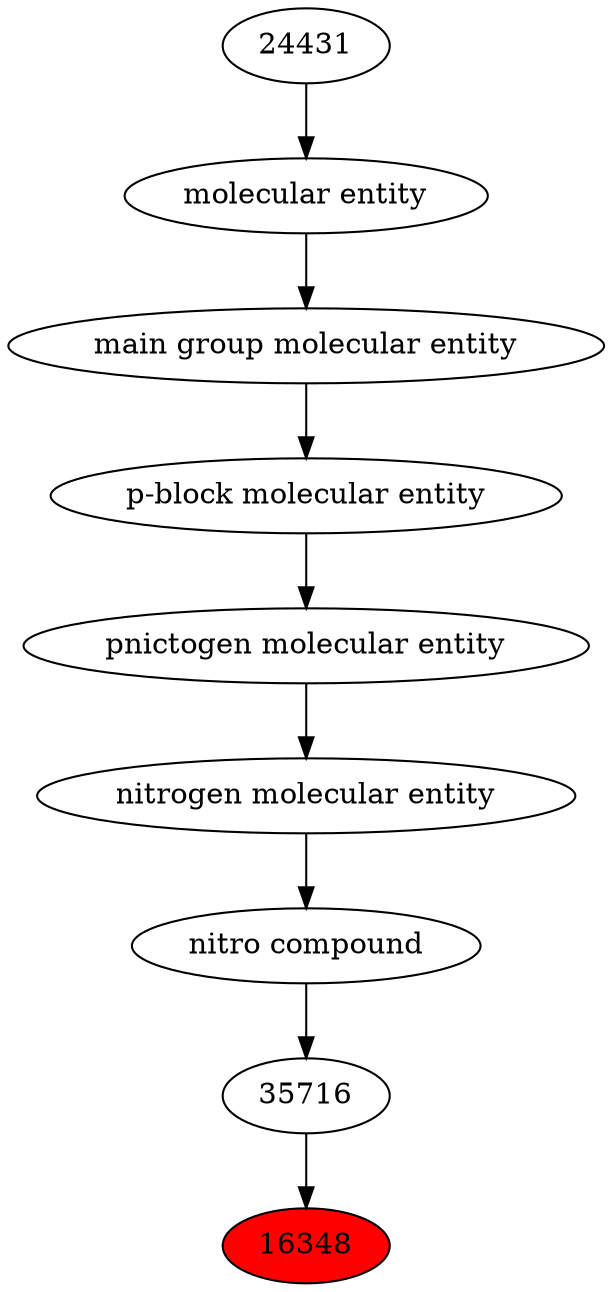 digraph tree{ 
16348 [label="16348" fillcolor=red style=filled]
35716 -> 16348
35716 [label="35716"]
35715 -> 35716
35715 [label="nitro compound"]
51143 -> 35715
51143 [label="nitrogen molecular entity"]
33302 -> 51143
33302 [label="pnictogen molecular entity"]
33675 -> 33302
33675 [label="p-block molecular entity"]
33579 -> 33675
33579 [label="main group molecular entity"]
23367 -> 33579
23367 [label="molecular entity"]
24431 -> 23367
24431 [label="24431"]
}